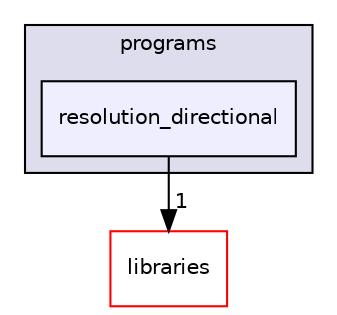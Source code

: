 digraph "xmipp/applications/programs/resolution_directional" {
  compound=true
  node [ fontsize="10", fontname="Helvetica"];
  edge [ labelfontsize="10", labelfontname="Helvetica"];
  subgraph clusterdir_592b16dc4070b933e5655da2b0d20bbb {
    graph [ bgcolor="#ddddee", pencolor="black", label="programs" fontname="Helvetica", fontsize="10", URL="dir_592b16dc4070b933e5655da2b0d20bbb.html"]
  dir_c3831263fcd8997746781adf74d843ef [shape=box, label="resolution_directional", style="filled", fillcolor="#eeeeff", pencolor="black", URL="dir_c3831263fcd8997746781adf74d843ef.html"];
  }
  dir_29dba3f3840f20df3b04d1972e99046b [shape=box label="libraries" fillcolor="white" style="filled" color="red" URL="dir_29dba3f3840f20df3b04d1972e99046b.html"];
  dir_c3831263fcd8997746781adf74d843ef->dir_29dba3f3840f20df3b04d1972e99046b [headlabel="1", labeldistance=1.5 headhref="dir_000193_000086.html"];
}
